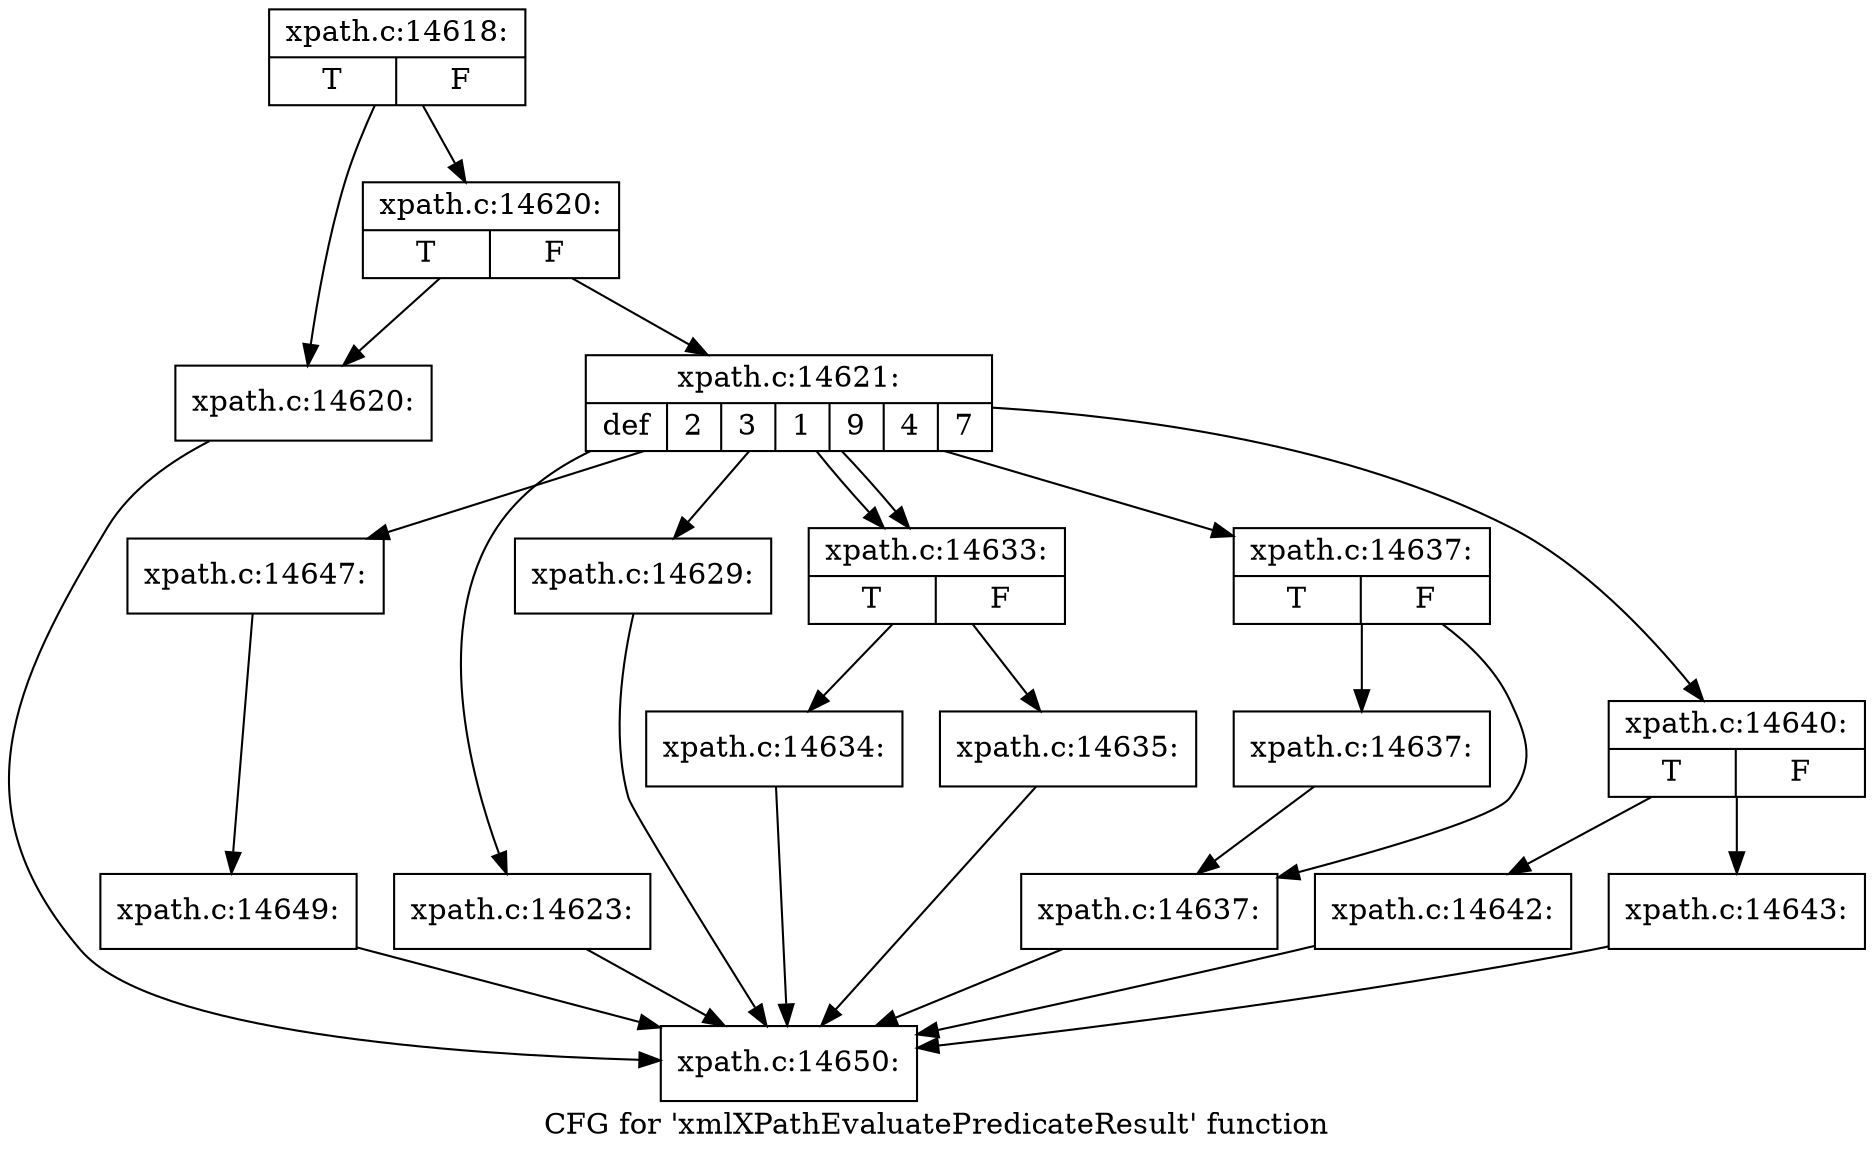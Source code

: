 digraph "CFG for 'xmlXPathEvaluatePredicateResult' function" {
	label="CFG for 'xmlXPathEvaluatePredicateResult' function";

	Node0x4935050 [shape=record,label="{xpath.c:14618:|{<s0>T|<s1>F}}"];
	Node0x4935050 -> Node0x4900df0;
	Node0x4935050 -> Node0x4900e90;
	Node0x4900e90 [shape=record,label="{xpath.c:14620:|{<s0>T|<s1>F}}"];
	Node0x4900e90 -> Node0x4900df0;
	Node0x4900e90 -> Node0x4900e40;
	Node0x4900df0 [shape=record,label="{xpath.c:14620:}"];
	Node0x4900df0 -> Node0x48b7230;
	Node0x4900e40 [shape=record,label="{xpath.c:14621:|{<s0>def|<s1>2|<s2>3|<s3>1|<s4>9|<s5>4|<s6>7}}"];
	Node0x4900e40 -> Node0x4936240;
	Node0x4900e40 -> Node0x4936580;
	Node0x4900e40 -> Node0x49368d0;
	Node0x4900e40 -> Node0x4937080;
	Node0x4900e40 -> Node0x4937080;
	Node0x4900e40 -> Node0x4937c50;
	Node0x4900e40 -> Node0x49387a0;
	Node0x4936580 [shape=record,label="{xpath.c:14623:}"];
	Node0x4936580 -> Node0x48b7230;
	Node0x49368d0 [shape=record,label="{xpath.c:14629:}"];
	Node0x49368d0 -> Node0x48b7230;
	Node0x4937080 [shape=record,label="{xpath.c:14633:|{<s0>T|<s1>F}}"];
	Node0x4937080 -> Node0x4937170;
	Node0x4937080 -> Node0x49371c0;
	Node0x4937170 [shape=record,label="{xpath.c:14634:}"];
	Node0x4937170 -> Node0x48b7230;
	Node0x49371c0 [shape=record,label="{xpath.c:14635:}"];
	Node0x49371c0 -> Node0x48b7230;
	Node0x4937c50 [shape=record,label="{xpath.c:14637:|{<s0>T|<s1>F}}"];
	Node0x4937c50 -> Node0x4937d80;
	Node0x4937c50 -> Node0x4937d30;
	Node0x4937d80 [shape=record,label="{xpath.c:14637:}"];
	Node0x4937d80 -> Node0x4937d30;
	Node0x4937d30 [shape=record,label="{xpath.c:14637:}"];
	Node0x4937d30 -> Node0x48b7230;
	Node0x49387a0 [shape=record,label="{xpath.c:14640:|{<s0>T|<s1>F}}"];
	Node0x49387a0 -> Node0x4938e00;
	Node0x49387a0 -> Node0x4938e50;
	Node0x4938e00 [shape=record,label="{xpath.c:14642:}"];
	Node0x4938e00 -> Node0x48b7230;
	Node0x4938e50 [shape=record,label="{xpath.c:14643:}"];
	Node0x4938e50 -> Node0x48b7230;
	Node0x4936240 [shape=record,label="{xpath.c:14647:}"];
	Node0x4936240 -> Node0x4936030;
	Node0x4936030 [shape=record,label="{xpath.c:14649:}"];
	Node0x4936030 -> Node0x48b7230;
	Node0x48b7230 [shape=record,label="{xpath.c:14650:}"];
}
